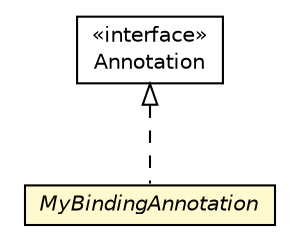 #!/usr/local/bin/dot
#
# Class diagram 
# Generated by UMLGraph version R5_6_6-8-g8d7759 (http://www.umlgraph.org/)
#

digraph G {
	edge [fontname="Helvetica",fontsize=10,labelfontname="Helvetica",labelfontsize=10];
	node [fontname="Helvetica",fontsize=10,shape=plaintext];
	nodesep=0.25;
	ranksep=0.5;
	// org.dayatang.ioc.guice.MyBindingAnnotation
	c32765 [label=<<table title="org.dayatang.ioc.guice.MyBindingAnnotation" border="0" cellborder="1" cellspacing="0" cellpadding="2" port="p" bgcolor="lemonChiffon" href="./MyBindingAnnotation.html">
		<tr><td><table border="0" cellspacing="0" cellpadding="1">
<tr><td align="center" balign="center"><font face="Helvetica-Oblique"> MyBindingAnnotation </font></td></tr>
		</table></td></tr>
		</table>>, URL="./MyBindingAnnotation.html", fontname="Helvetica", fontcolor="black", fontsize=10.0];
	//org.dayatang.ioc.guice.MyBindingAnnotation implements java.lang.annotation.Annotation
	c32869:p -> c32765:p [dir=back,arrowtail=empty,style=dashed];
	// java.lang.annotation.Annotation
	c32869 [label=<<table title="java.lang.annotation.Annotation" border="0" cellborder="1" cellspacing="0" cellpadding="2" port="p" href="http://download.oracle.com/javase/7/docs/api/java/lang/annotation/Annotation.html">
		<tr><td><table border="0" cellspacing="0" cellpadding="1">
<tr><td align="center" balign="center"> &#171;interface&#187; </td></tr>
<tr><td align="center" balign="center"> Annotation </td></tr>
		</table></td></tr>
		</table>>, URL="http://download.oracle.com/javase/7/docs/api/java/lang/annotation/Annotation.html", fontname="Helvetica", fontcolor="black", fontsize=10.0];
}

